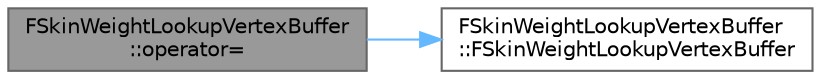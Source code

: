 digraph "FSkinWeightLookupVertexBuffer::operator="
{
 // INTERACTIVE_SVG=YES
 // LATEX_PDF_SIZE
  bgcolor="transparent";
  edge [fontname=Helvetica,fontsize=10,labelfontname=Helvetica,labelfontsize=10];
  node [fontname=Helvetica,fontsize=10,shape=box,height=0.2,width=0.4];
  rankdir="LR";
  Node1 [id="Node000001",label="FSkinWeightLookupVertexBuffer\l::operator=",height=0.2,width=0.4,color="gray40", fillcolor="grey60", style="filled", fontcolor="black",tooltip="Assignment."];
  Node1 -> Node2 [id="edge1_Node000001_Node000002",color="steelblue1",style="solid",tooltip=" "];
  Node2 [id="Node000002",label="FSkinWeightLookupVertexBuffer\l::FSkinWeightLookupVertexBuffer",height=0.2,width=0.4,color="grey40", fillcolor="white", style="filled",URL="$dd/d4c/classFSkinWeightLookupVertexBuffer.html#a4c0e256bd767ab995194976977c0d6f8",tooltip="Default constructor."];
}
